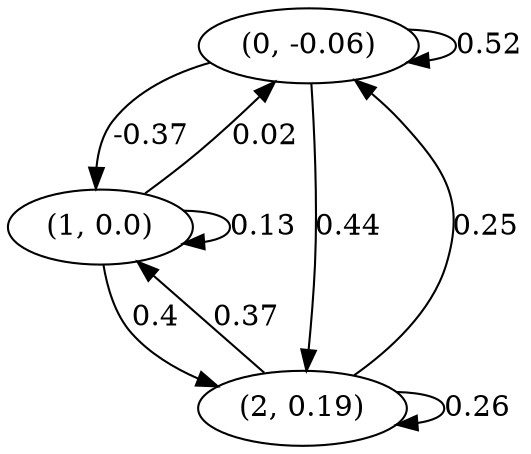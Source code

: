 digraph {
    0 [ label = "(0, -0.06)" ]
    1 [ label = "(1, 0.0)" ]
    2 [ label = "(2, 0.19)" ]
    0 -> 0 [ label = "0.52" ]
    1 -> 1 [ label = "0.13" ]
    2 -> 2 [ label = "0.26" ]
    1 -> 0 [ label = "0.02" ]
    2 -> 0 [ label = "0.25" ]
    0 -> 1 [ label = "-0.37" ]
    2 -> 1 [ label = "0.37" ]
    0 -> 2 [ label = "0.44" ]
    1 -> 2 [ label = "0.4" ]
}

